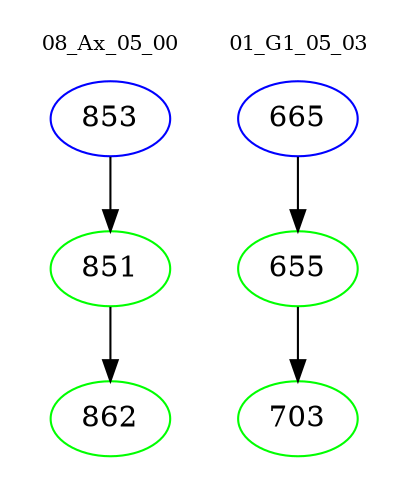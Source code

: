 digraph{
subgraph cluster_0 {
color = white
label = "08_Ax_05_00";
fontsize=10;
T0_853 [label="853", color="blue"]
T0_853 -> T0_851 [color="black"]
T0_851 [label="851", color="green"]
T0_851 -> T0_862 [color="black"]
T0_862 [label="862", color="green"]
}
subgraph cluster_1 {
color = white
label = "01_G1_05_03";
fontsize=10;
T1_665 [label="665", color="blue"]
T1_665 -> T1_655 [color="black"]
T1_655 [label="655", color="green"]
T1_655 -> T1_703 [color="black"]
T1_703 [label="703", color="green"]
}
}
